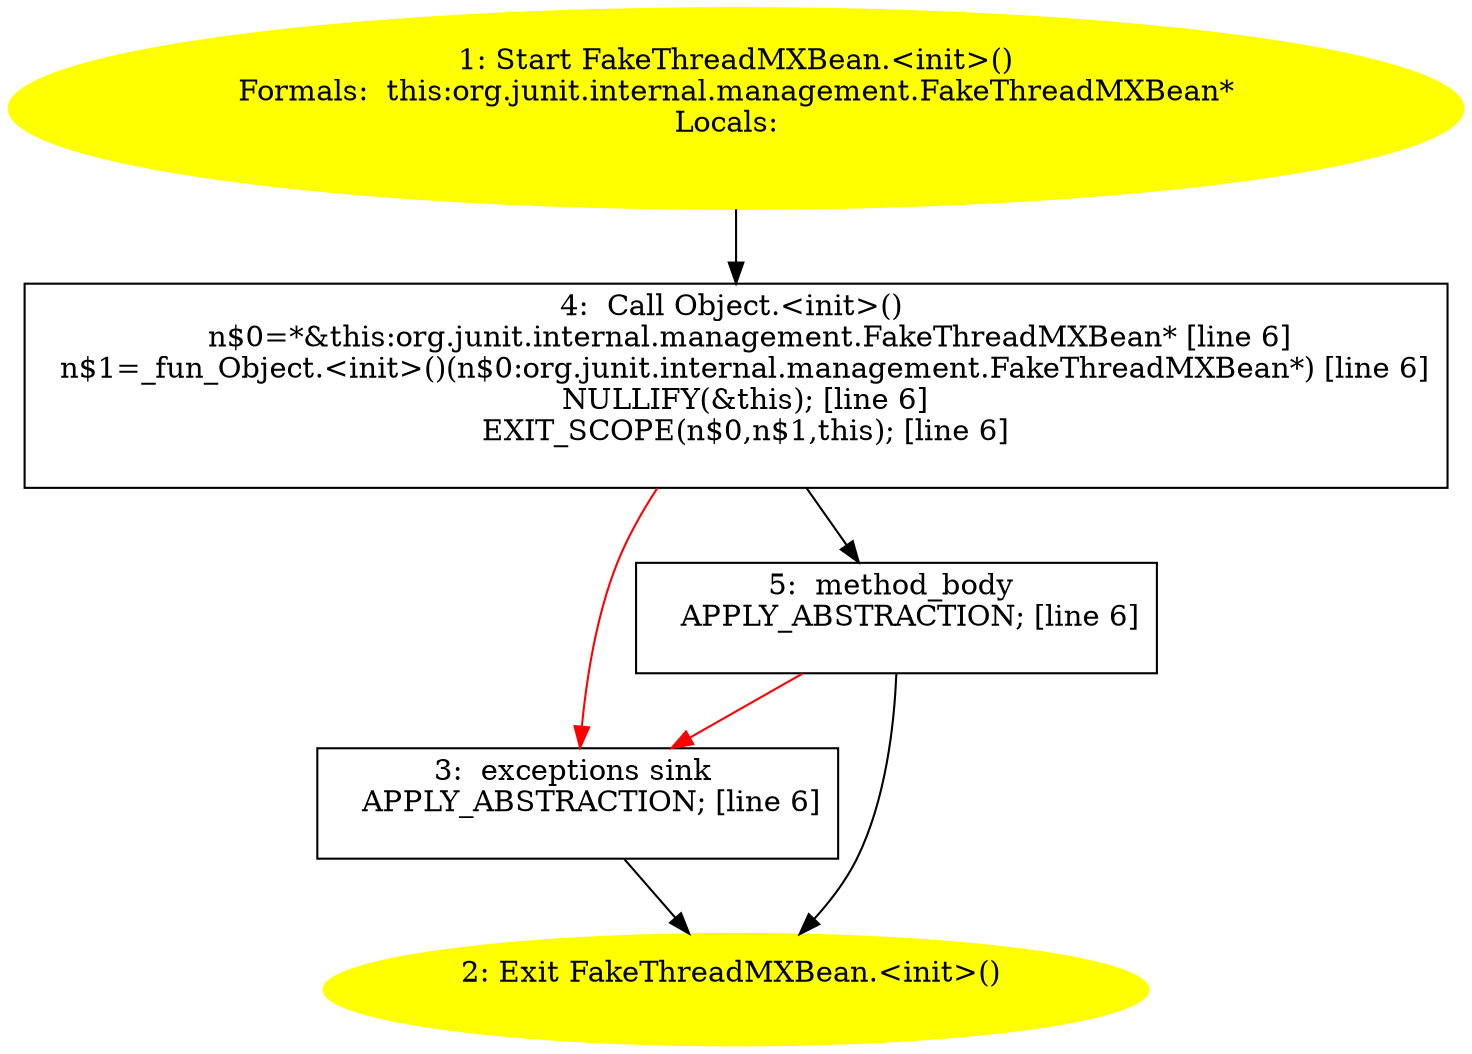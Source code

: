 /* @generated */
digraph cfg {
"org.junit.internal.management.FakeThreadMXBean.<init>().e4cb35be7d1f1b0823ea1850e67a5779_1" [label="1: Start FakeThreadMXBean.<init>()\nFormals:  this:org.junit.internal.management.FakeThreadMXBean*\nLocals:  \n  " color=yellow style=filled]
	

	 "org.junit.internal.management.FakeThreadMXBean.<init>().e4cb35be7d1f1b0823ea1850e67a5779_1" -> "org.junit.internal.management.FakeThreadMXBean.<init>().e4cb35be7d1f1b0823ea1850e67a5779_4" ;
"org.junit.internal.management.FakeThreadMXBean.<init>().e4cb35be7d1f1b0823ea1850e67a5779_2" [label="2: Exit FakeThreadMXBean.<init>() \n  " color=yellow style=filled]
	

"org.junit.internal.management.FakeThreadMXBean.<init>().e4cb35be7d1f1b0823ea1850e67a5779_3" [label="3:  exceptions sink \n   APPLY_ABSTRACTION; [line 6]\n " shape="box"]
	

	 "org.junit.internal.management.FakeThreadMXBean.<init>().e4cb35be7d1f1b0823ea1850e67a5779_3" -> "org.junit.internal.management.FakeThreadMXBean.<init>().e4cb35be7d1f1b0823ea1850e67a5779_2" ;
"org.junit.internal.management.FakeThreadMXBean.<init>().e4cb35be7d1f1b0823ea1850e67a5779_4" [label="4:  Call Object.<init>() \n   n$0=*&this:org.junit.internal.management.FakeThreadMXBean* [line 6]\n  n$1=_fun_Object.<init>()(n$0:org.junit.internal.management.FakeThreadMXBean*) [line 6]\n  NULLIFY(&this); [line 6]\n  EXIT_SCOPE(n$0,n$1,this); [line 6]\n " shape="box"]
	

	 "org.junit.internal.management.FakeThreadMXBean.<init>().e4cb35be7d1f1b0823ea1850e67a5779_4" -> "org.junit.internal.management.FakeThreadMXBean.<init>().e4cb35be7d1f1b0823ea1850e67a5779_5" ;
	 "org.junit.internal.management.FakeThreadMXBean.<init>().e4cb35be7d1f1b0823ea1850e67a5779_4" -> "org.junit.internal.management.FakeThreadMXBean.<init>().e4cb35be7d1f1b0823ea1850e67a5779_3" [color="red" ];
"org.junit.internal.management.FakeThreadMXBean.<init>().e4cb35be7d1f1b0823ea1850e67a5779_5" [label="5:  method_body \n   APPLY_ABSTRACTION; [line 6]\n " shape="box"]
	

	 "org.junit.internal.management.FakeThreadMXBean.<init>().e4cb35be7d1f1b0823ea1850e67a5779_5" -> "org.junit.internal.management.FakeThreadMXBean.<init>().e4cb35be7d1f1b0823ea1850e67a5779_2" ;
	 "org.junit.internal.management.FakeThreadMXBean.<init>().e4cb35be7d1f1b0823ea1850e67a5779_5" -> "org.junit.internal.management.FakeThreadMXBean.<init>().e4cb35be7d1f1b0823ea1850e67a5779_3" [color="red" ];
}
